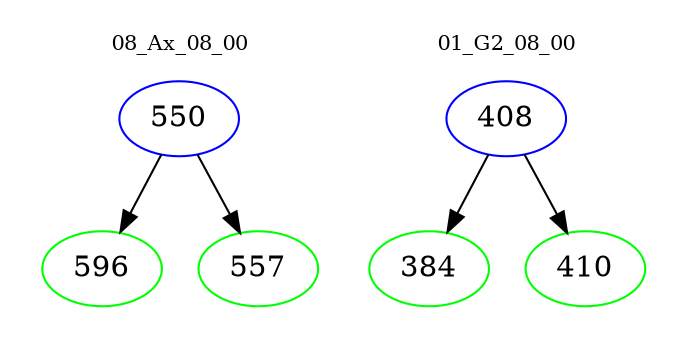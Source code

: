 digraph{
subgraph cluster_0 {
color = white
label = "08_Ax_08_00";
fontsize=10;
T0_550 [label="550", color="blue"]
T0_550 -> T0_596 [color="black"]
T0_596 [label="596", color="green"]
T0_550 -> T0_557 [color="black"]
T0_557 [label="557", color="green"]
}
subgraph cluster_1 {
color = white
label = "01_G2_08_00";
fontsize=10;
T1_408 [label="408", color="blue"]
T1_408 -> T1_384 [color="black"]
T1_384 [label="384", color="green"]
T1_408 -> T1_410 [color="black"]
T1_410 [label="410", color="green"]
}
}
